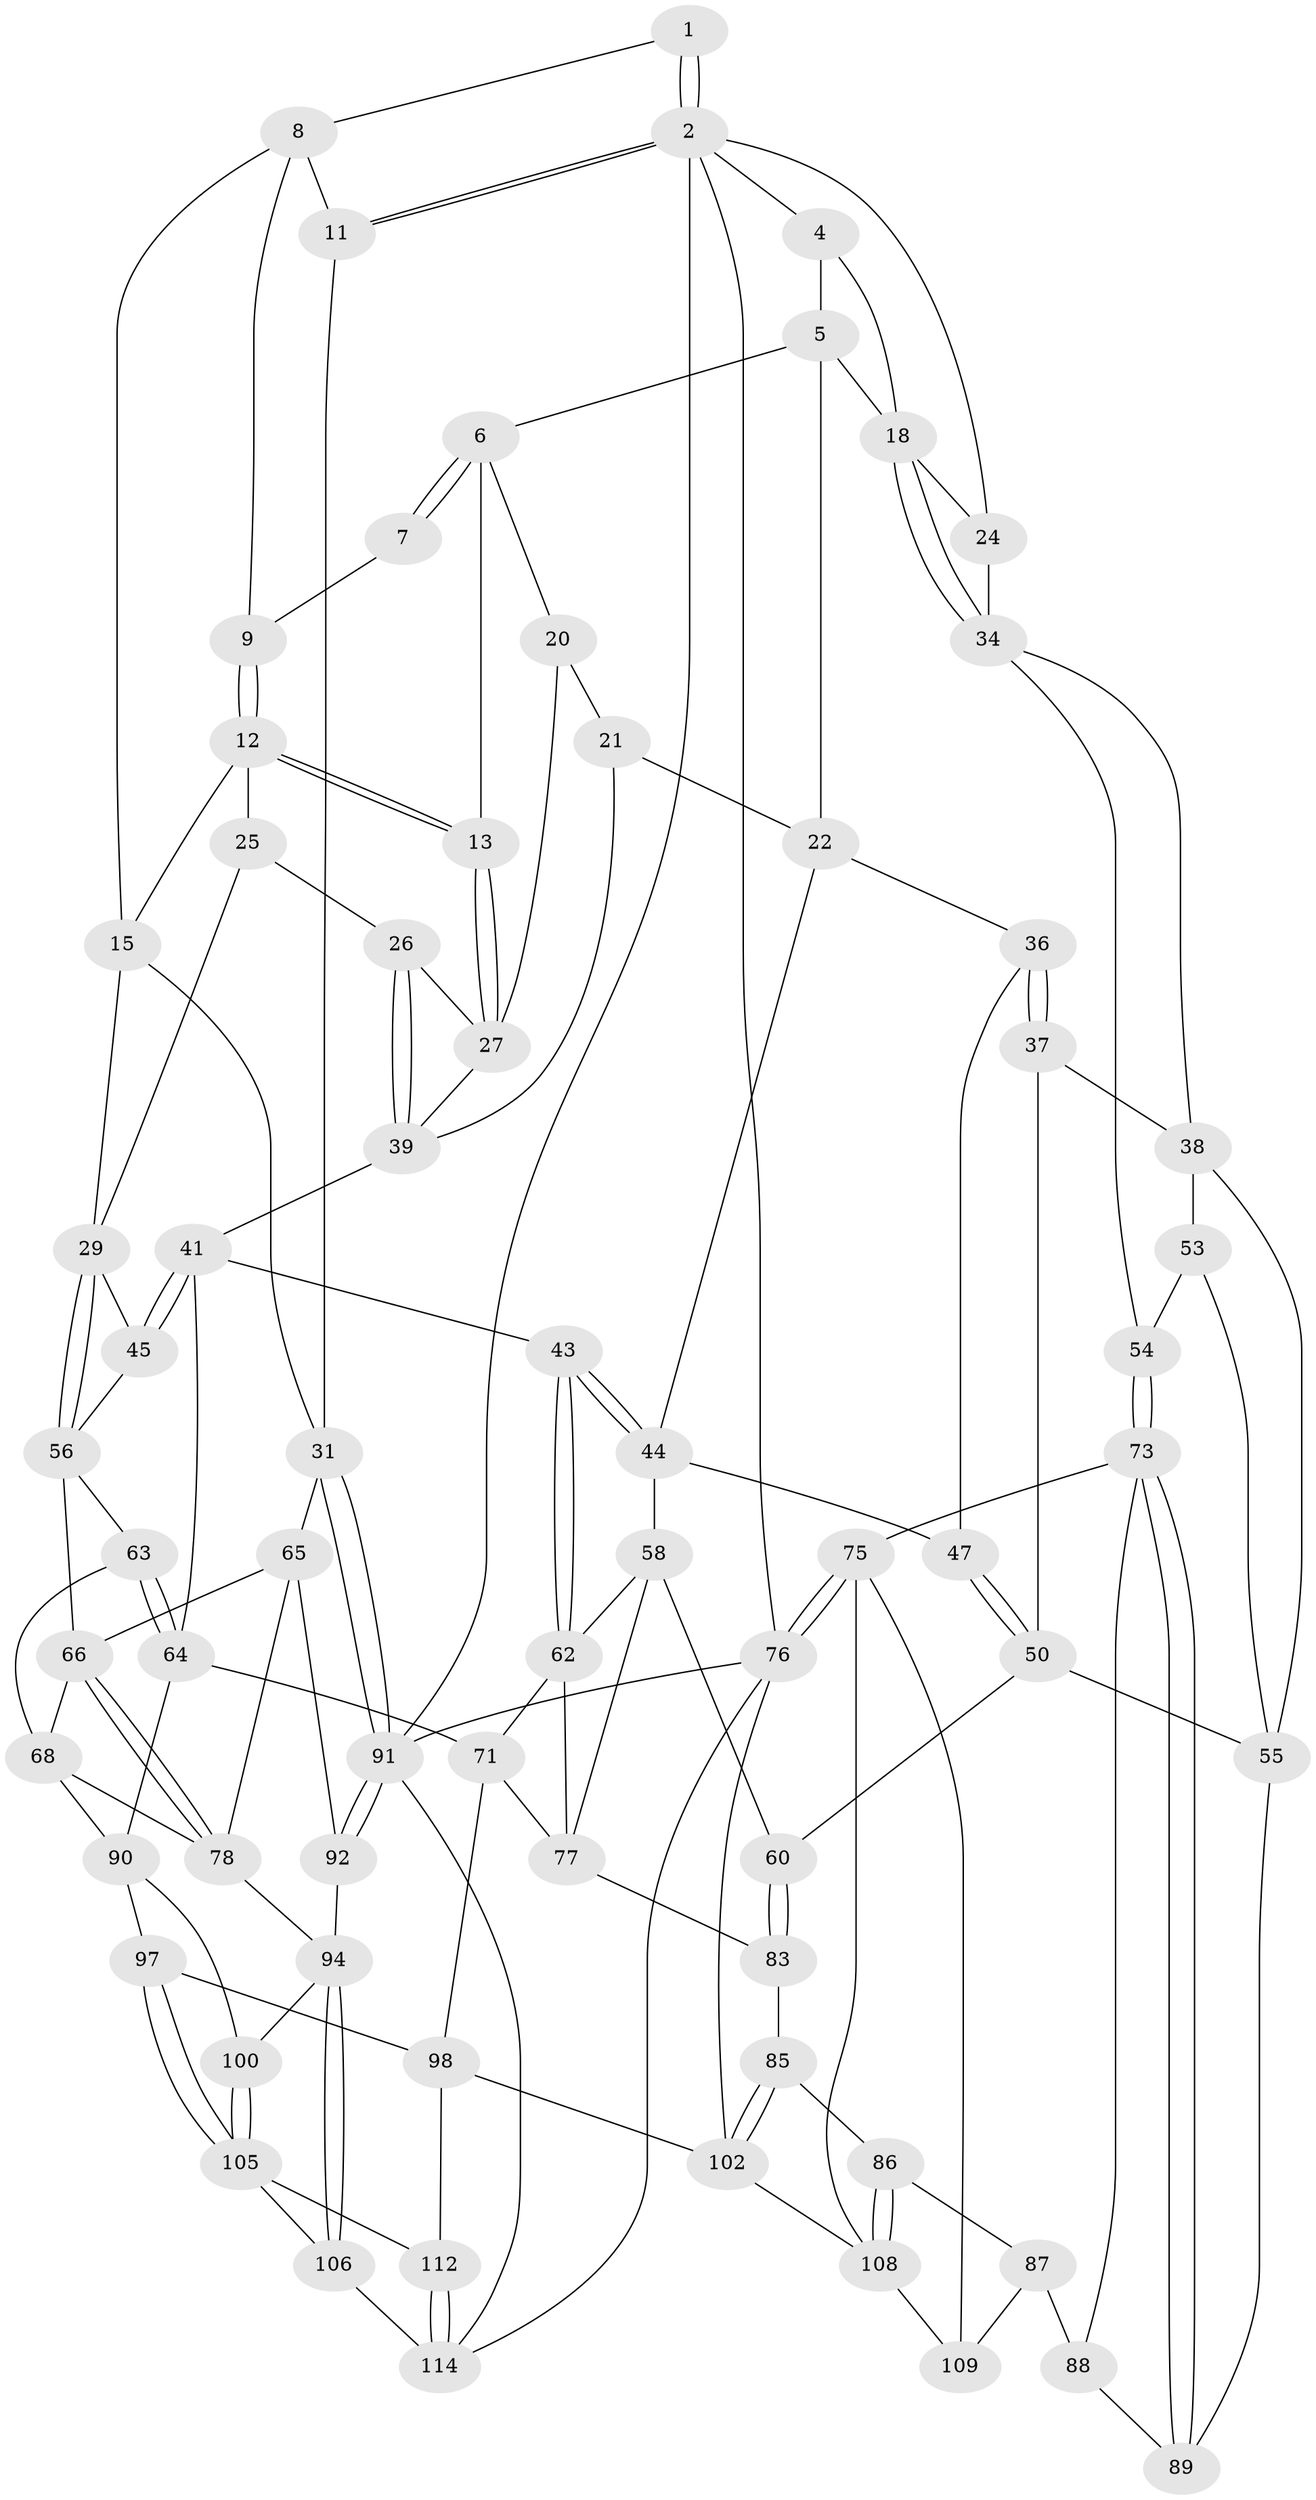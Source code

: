 // original degree distribution, {3: 0.017241379310344827, 6: 0.22413793103448276, 4: 0.2413793103448276, 5: 0.5172413793103449}
// Generated by graph-tools (version 1.1) at 2025/42/03/06/25 10:42:29]
// undirected, 71 vertices, 155 edges
graph export_dot {
graph [start="1"]
  node [color=gray90,style=filled];
  1 [pos="+0.8395635715788622+0"];
  2 [pos="+1+0",super="+3"];
  4 [pos="+0.09706847678086401+0"];
  5 [pos="+0.43733806765063654+0",super="+17"];
  6 [pos="+0.4447187469049664+0",super="+14"];
  7 [pos="+0.6628993688777277+0"];
  8 [pos="+0.8510937330673936+0.013061593457419592",super="+10"];
  9 [pos="+0.7601494198804141+0.05812238535622539"];
  11 [pos="+1+0.03745700907095934"];
  12 [pos="+0.7240382109467017+0.11567615393486802",super="+16"];
  13 [pos="+0.5474972872394066+0.10533534640214108"];
  15 [pos="+0.8897787172680822+0.1718771247892361",super="+28"];
  18 [pos="+0.1756534725024904+0.1937414171895294",super="+19"];
  20 [pos="+0.5119537451926526+0.14820939986968193"];
  21 [pos="+0.4527759555237935+0.2306263866999039"];
  22 [pos="+0.4105319775269326+0.2613150666981792",super="+23"];
  24 [pos="+0+0.16373328392561923"];
  25 [pos="+0.7285843982593738+0.29709723522678844"];
  26 [pos="+0.7076153274194047+0.2875080676012995"];
  27 [pos="+0.6504169428056039+0.24544179048982182",super="+33"];
  29 [pos="+0.8828316726970855+0.36738039931590943",super="+30"];
  31 [pos="+1+0.40396053658840014",super="+32"];
  34 [pos="+0.15223078858058073+0.29247433129654543",super="+35"];
  36 [pos="+0.3578552441041606+0.31277772805710335",super="+48"];
  37 [pos="+0.1811206084410844+0.32754334672666086",super="+49"];
  38 [pos="+0.1674766917382024+0.32614906623084017",super="+52"];
  39 [pos="+0.5918495404994751+0.3532140901895308",super="+40"];
  41 [pos="+0.5777217005018025+0.42182225897079884",super="+42"];
  43 [pos="+0.5388878980555435+0.4589245284406514"];
  44 [pos="+0.45003799783840726+0.34474367829766384",super="+46"];
  45 [pos="+0.7024965638783256+0.39156141071158557"];
  47 [pos="+0.38366922199747583+0.40173680549811414"];
  50 [pos="+0.3150891585805643+0.5286316334370604",super="+51"];
  53 [pos="+0.01515022127149399+0.4624023997030862"];
  54 [pos="+0+0.43272795917639995"];
  55 [pos="+0.2156589924988724+0.5043908886042704",super="+69"];
  56 [pos="+0.8501700997375271+0.4447586340757524",super="+57"];
  58 [pos="+0.4792747389236822+0.4744347575899035",super="+59"];
  60 [pos="+0.3915581753734105+0.5275660006433308",super="+61"];
  62 [pos="+0.5342186112162363+0.4660868568739849",super="+72"];
  63 [pos="+0.727142336742973+0.5343823194821221"];
  64 [pos="+0.7232718418138123+0.5374650845204634",super="+70"];
  65 [pos="+0.9567434458439739+0.5326742958092386",super="+81"];
  66 [pos="+0.8613474653245324+0.5188524670097622",super="+67"];
  68 [pos="+0.8108563617987927+0.5243461531513541",super="+80"];
  71 [pos="+0.5991271305652786+0.5949691152959719",super="+93"];
  73 [pos="+0+0.7816569764960221",super="+74"];
  75 [pos="+0+1",super="+113"];
  76 [pos="+0+1",super="+115"];
  77 [pos="+0.4699714955740247+0.6028803101057433",super="+82"];
  78 [pos="+0.8885234720461159+0.613398369086684",super="+79"];
  83 [pos="+0.4498668139170428+0.6810784319379515",super="+84"];
  85 [pos="+0.29842431546776066+0.7303883013912476"];
  86 [pos="+0.28528338936858777+0.7354382037728064"];
  87 [pos="+0.22398217429182152+0.7101228633613887",super="+104"];
  88 [pos="+0.16302707657686988+0.6739088117102897",super="+103"];
  89 [pos="+0.11825975139183796+0.6278665762865954"];
  90 [pos="+0.7268175090767443+0.6398710889251267",super="+96"];
  91 [pos="+1+0.790306989884262",super="+99"];
  92 [pos="+1+0.7858134985175649"];
  94 [pos="+1+0.7883198596235587",super="+95"];
  97 [pos="+0.6108505549945966+0.7631043356655736"];
  98 [pos="+0.5695766772792865+0.7591255956893891",super="+101"];
  100 [pos="+0.8021629802791442+0.7781301077104119"];
  102 [pos="+0.45621359024170743+0.890742814691644",super="+110"];
  105 [pos="+0.7658764327420968+0.9322103414198629",super="+107"];
  106 [pos="+0.7857645746046751+1"];
  108 [pos="+0.27045064351420856+0.7701084756293259",super="+111"];
  109 [pos="+0.19645273181579298+0.8293134678593692"];
  112 [pos="+0.5206787840664724+0.861277741099362"];
  114 [pos="+0.6872273609787791+1",super="+116"];
  1 -- 2;
  1 -- 2;
  1 -- 8;
  2 -- 11;
  2 -- 11;
  2 -- 91;
  2 -- 24;
  2 -- 4;
  2 -- 76;
  4 -- 5;
  4 -- 18;
  5 -- 6;
  5 -- 18;
  5 -- 22;
  6 -- 7;
  6 -- 7;
  6 -- 20;
  6 -- 13;
  7 -- 9;
  8 -- 9;
  8 -- 11;
  8 -- 15;
  9 -- 12;
  9 -- 12;
  11 -- 31;
  12 -- 13;
  12 -- 13;
  12 -- 25;
  12 -- 15;
  13 -- 27;
  13 -- 27;
  15 -- 31;
  15 -- 29;
  18 -- 34;
  18 -- 34;
  18 -- 24;
  20 -- 21;
  20 -- 27;
  21 -- 22;
  21 -- 39;
  22 -- 44;
  22 -- 36;
  24 -- 34;
  25 -- 26;
  25 -- 29;
  26 -- 27;
  26 -- 39;
  26 -- 39;
  27 -- 39;
  29 -- 56;
  29 -- 56;
  29 -- 45;
  31 -- 91;
  31 -- 91;
  31 -- 65;
  34 -- 38;
  34 -- 54;
  36 -- 37 [weight=2];
  36 -- 37;
  36 -- 47;
  37 -- 38;
  37 -- 50;
  38 -- 53;
  38 -- 55;
  39 -- 41;
  41 -- 45;
  41 -- 45;
  41 -- 64;
  41 -- 43;
  43 -- 44;
  43 -- 44;
  43 -- 62;
  43 -- 62;
  44 -- 58;
  44 -- 47;
  45 -- 56;
  47 -- 50;
  47 -- 50;
  50 -- 55;
  50 -- 60;
  53 -- 54;
  53 -- 55;
  54 -- 73;
  54 -- 73;
  55 -- 89;
  56 -- 66;
  56 -- 63;
  58 -- 62;
  58 -- 60;
  58 -- 77;
  60 -- 83 [weight=2];
  60 -- 83;
  62 -- 77;
  62 -- 71;
  63 -- 64;
  63 -- 64;
  63 -- 68;
  64 -- 90;
  64 -- 71;
  65 -- 66;
  65 -- 92;
  65 -- 78;
  66 -- 78;
  66 -- 78;
  66 -- 68;
  68 -- 90;
  68 -- 78;
  71 -- 98;
  71 -- 77;
  73 -- 89;
  73 -- 89;
  73 -- 75;
  73 -- 88;
  75 -- 76;
  75 -- 76;
  75 -- 109;
  75 -- 108;
  76 -- 91;
  76 -- 114;
  76 -- 102;
  77 -- 83;
  78 -- 94;
  83 -- 85;
  85 -- 86;
  85 -- 102;
  85 -- 102;
  86 -- 87;
  86 -- 108;
  86 -- 108;
  87 -- 88 [weight=2];
  87 -- 109;
  88 -- 89;
  90 -- 97;
  90 -- 100;
  91 -- 92;
  91 -- 92;
  91 -- 114;
  92 -- 94;
  94 -- 106;
  94 -- 106;
  94 -- 100;
  97 -- 98;
  97 -- 105;
  97 -- 105;
  98 -- 112;
  98 -- 102;
  100 -- 105;
  100 -- 105;
  102 -- 108;
  105 -- 112;
  105 -- 106;
  106 -- 114;
  108 -- 109;
  112 -- 114;
  112 -- 114;
}
